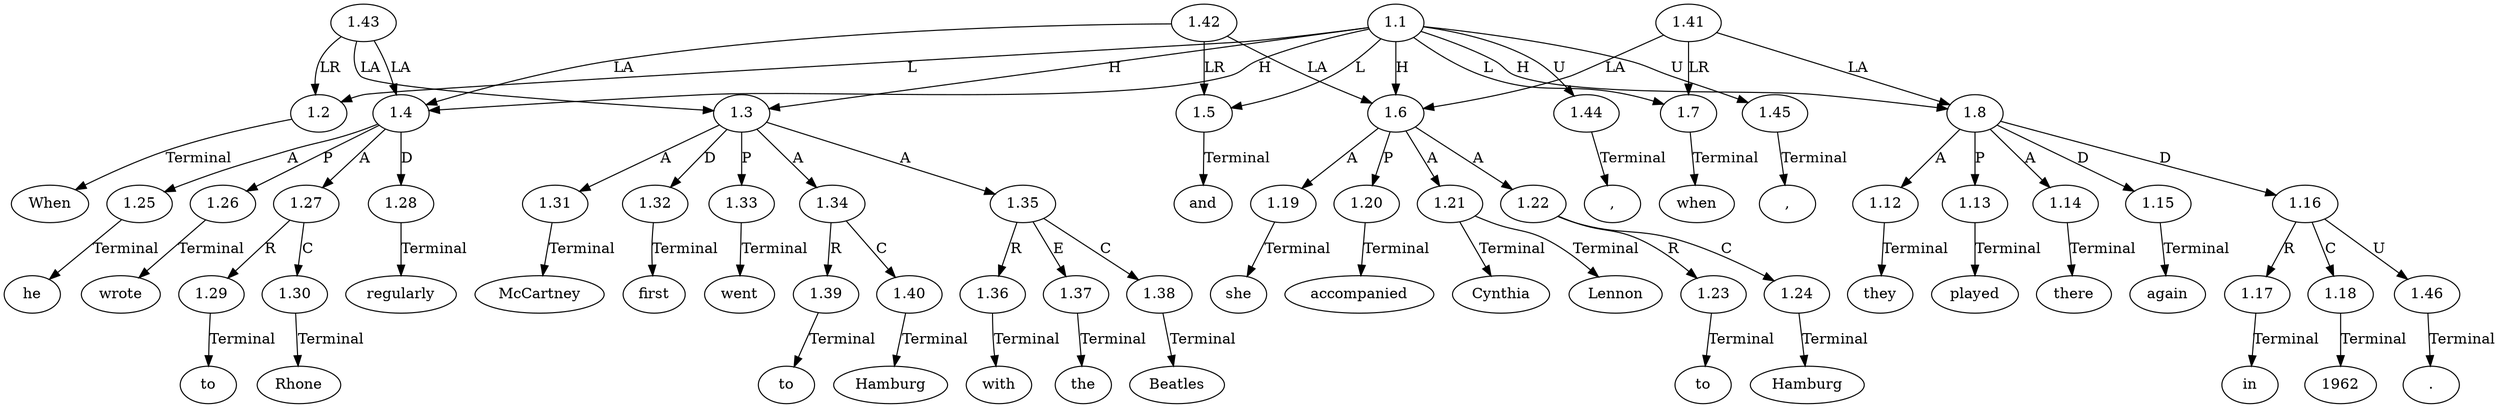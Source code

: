 // Graph
digraph {
	0.1 [label=When ordering=out]
	0.10 [label="," ordering=out]
	0.11 [label=he ordering=out]
	0.12 [label=wrote ordering=out]
	0.13 [label=to ordering=out]
	0.14 [label=Rhone ordering=out]
	0.15 [label=regularly ordering=out]
	0.16 [label="," ordering=out]
	0.17 [label=and ordering=out]
	0.18 [label=she ordering=out]
	0.19 [label=accompanied ordering=out]
	0.2 [label=McCartney ordering=out]
	0.20 [label=Cynthia ordering=out]
	0.21 [label=Lennon ordering=out]
	0.22 [label=to ordering=out]
	0.23 [label=Hamburg ordering=out]
	0.24 [label=when ordering=out]
	0.25 [label=they ordering=out]
	0.26 [label=played ordering=out]
	0.27 [label=there ordering=out]
	0.28 [label=again ordering=out]
	0.29 [label=in ordering=out]
	0.3 [label=first ordering=out]
	0.30 [label=1962 ordering=out]
	0.31 [label="." ordering=out]
	0.4 [label=went ordering=out]
	0.5 [label=to ordering=out]
	0.6 [label=Hamburg ordering=out]
	0.7 [label=with ordering=out]
	0.8 [label=the ordering=out]
	0.9 [label=Beatles ordering=out]
	1.1 [label=1.1 ordering=out]
	1.2 [label=1.2 ordering=out]
	1.3 [label=1.3 ordering=out]
	1.4 [label=1.4 ordering=out]
	1.5 [label=1.5 ordering=out]
	1.6 [label=1.6 ordering=out]
	1.7 [label=1.7 ordering=out]
	1.8 [label=1.8 ordering=out]
	1.12 [label=1.12 ordering=out]
	1.13 [label=1.13 ordering=out]
	1.14 [label=1.14 ordering=out]
	1.15 [label=1.15 ordering=out]
	1.16 [label=1.16 ordering=out]
	1.17 [label=1.17 ordering=out]
	1.18 [label=1.18 ordering=out]
	1.19 [label=1.19 ordering=out]
	1.20 [label=1.20 ordering=out]
	1.21 [label=1.21 ordering=out]
	1.22 [label=1.22 ordering=out]
	1.23 [label=1.23 ordering=out]
	1.24 [label=1.24 ordering=out]
	1.25 [label=1.25 ordering=out]
	1.26 [label=1.26 ordering=out]
	1.27 [label=1.27 ordering=out]
	1.28 [label=1.28 ordering=out]
	1.29 [label=1.29 ordering=out]
	1.30 [label=1.30 ordering=out]
	1.31 [label=1.31 ordering=out]
	1.32 [label=1.32 ordering=out]
	1.33 [label=1.33 ordering=out]
	1.34 [label=1.34 ordering=out]
	1.35 [label=1.35 ordering=out]
	1.36 [label=1.36 ordering=out]
	1.37 [label=1.37 ordering=out]
	1.38 [label=1.38 ordering=out]
	1.39 [label=1.39 ordering=out]
	1.40 [label=1.40 ordering=out]
	1.41 [label=1.41 ordering=out]
	1.42 [label=1.42 ordering=out]
	1.43 [label=1.43 ordering=out]
	1.44 [label=1.44 ordering=out]
	1.45 [label=1.45 ordering=out]
	1.46 [label=1.46 ordering=out]
	1.1 -> 1.2 [label=L ordering=out]
	1.1 -> 1.3 [label=H ordering=out]
	1.1 -> 1.4 [label=H ordering=out]
	1.1 -> 1.5 [label=L ordering=out]
	1.1 -> 1.6 [label=H ordering=out]
	1.1 -> 1.7 [label=L ordering=out]
	1.1 -> 1.8 [label=H ordering=out]
	1.1 -> 1.44 [label=U ordering=out]
	1.1 -> 1.45 [label=U ordering=out]
	1.2 -> 0.1 [label=Terminal ordering=out]
	1.3 -> 1.31 [label=A ordering=out]
	1.3 -> 1.32 [label=D ordering=out]
	1.3 -> 1.33 [label=P ordering=out]
	1.3 -> 1.34 [label=A ordering=out]
	1.3 -> 1.35 [label=A ordering=out]
	1.4 -> 1.25 [label=A ordering=out]
	1.4 -> 1.26 [label=P ordering=out]
	1.4 -> 1.27 [label=A ordering=out]
	1.4 -> 1.28 [label=D ordering=out]
	1.5 -> 0.17 [label=Terminal ordering=out]
	1.6 -> 1.19 [label=A ordering=out]
	1.6 -> 1.20 [label=P ordering=out]
	1.6 -> 1.21 [label=A ordering=out]
	1.6 -> 1.22 [label=A ordering=out]
	1.7 -> 0.24 [label=Terminal ordering=out]
	1.8 -> 1.12 [label=A ordering=out]
	1.8 -> 1.13 [label=P ordering=out]
	1.8 -> 1.14 [label=A ordering=out]
	1.8 -> 1.15 [label=D ordering=out]
	1.8 -> 1.16 [label=D ordering=out]
	1.12 -> 0.25 [label=Terminal ordering=out]
	1.13 -> 0.26 [label=Terminal ordering=out]
	1.14 -> 0.27 [label=Terminal ordering=out]
	1.15 -> 0.28 [label=Terminal ordering=out]
	1.16 -> 1.17 [label=R ordering=out]
	1.16 -> 1.18 [label=C ordering=out]
	1.16 -> 1.46 [label=U ordering=out]
	1.17 -> 0.29 [label=Terminal ordering=out]
	1.18 -> 0.30 [label=Terminal ordering=out]
	1.19 -> 0.18 [label=Terminal ordering=out]
	1.20 -> 0.19 [label=Terminal ordering=out]
	1.21 -> 0.20 [label=Terminal ordering=out]
	1.21 -> 0.21 [label=Terminal ordering=out]
	1.22 -> 1.23 [label=R ordering=out]
	1.22 -> 1.24 [label=C ordering=out]
	1.23 -> 0.22 [label=Terminal ordering=out]
	1.24 -> 0.23 [label=Terminal ordering=out]
	1.25 -> 0.11 [label=Terminal ordering=out]
	1.26 -> 0.12 [label=Terminal ordering=out]
	1.27 -> 1.29 [label=R ordering=out]
	1.27 -> 1.30 [label=C ordering=out]
	1.28 -> 0.15 [label=Terminal ordering=out]
	1.29 -> 0.13 [label=Terminal ordering=out]
	1.30 -> 0.14 [label=Terminal ordering=out]
	1.31 -> 0.2 [label=Terminal ordering=out]
	1.32 -> 0.3 [label=Terminal ordering=out]
	1.33 -> 0.4 [label=Terminal ordering=out]
	1.34 -> 1.39 [label=R ordering=out]
	1.34 -> 1.40 [label=C ordering=out]
	1.35 -> 1.36 [label=R ordering=out]
	1.35 -> 1.37 [label=E ordering=out]
	1.35 -> 1.38 [label=C ordering=out]
	1.36 -> 0.7 [label=Terminal ordering=out]
	1.37 -> 0.8 [label=Terminal ordering=out]
	1.38 -> 0.9 [label=Terminal ordering=out]
	1.39 -> 0.5 [label=Terminal ordering=out]
	1.40 -> 0.6 [label=Terminal ordering=out]
	1.41 -> 1.6 [label=LA ordering=out]
	1.41 -> 1.7 [label=LR ordering=out]
	1.41 -> 1.8 [label=LA ordering=out]
	1.42 -> 1.4 [label=LA ordering=out]
	1.42 -> 1.5 [label=LR ordering=out]
	1.42 -> 1.6 [label=LA ordering=out]
	1.43 -> 1.2 [label=LR ordering=out]
	1.43 -> 1.3 [label=LA ordering=out]
	1.43 -> 1.4 [label=LA ordering=out]
	1.44 -> 0.10 [label=Terminal ordering=out]
	1.45 -> 0.16 [label=Terminal ordering=out]
	1.46 -> 0.31 [label=Terminal ordering=out]
}
